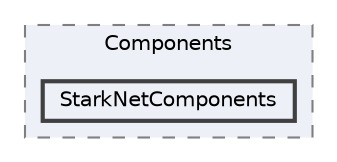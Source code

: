 digraph "UI/Components/StarkNetComponents"
{
 // LATEX_PDF_SIZE
  bgcolor="transparent";
  edge [fontname=Helvetica,fontsize=10,labelfontname=Helvetica,labelfontsize=10];
  node [fontname=Helvetica,fontsize=10,shape=box,height=0.2,width=0.4];
  compound=true
  subgraph clusterdir_de261c85cb9b9ff9d3563e4f7cfc6934 {
    graph [ bgcolor="#edf0f7", pencolor="grey50", label="Components", fontname=Helvetica,fontsize=10 style="filled,dashed", URL="dir_de261c85cb9b9ff9d3563e4f7cfc6934.html",tooltip=""]
  dir_0b82ec6dd25b553e6f27699a55994c5f [label="StarkNetComponents", fillcolor="#edf0f7", color="grey25", style="filled,bold", URL="dir_0b82ec6dd25b553e6f27699a55994c5f.html",tooltip=""];
  }
}
